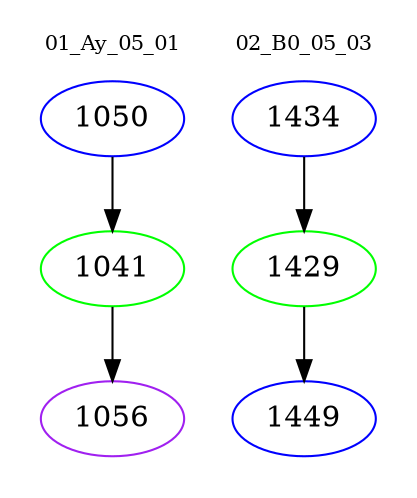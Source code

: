 digraph{
subgraph cluster_0 {
color = white
label = "01_Ay_05_01";
fontsize=10;
T0_1050 [label="1050", color="blue"]
T0_1050 -> T0_1041 [color="black"]
T0_1041 [label="1041", color="green"]
T0_1041 -> T0_1056 [color="black"]
T0_1056 [label="1056", color="purple"]
}
subgraph cluster_1 {
color = white
label = "02_B0_05_03";
fontsize=10;
T1_1434 [label="1434", color="blue"]
T1_1434 -> T1_1429 [color="black"]
T1_1429 [label="1429", color="green"]
T1_1429 -> T1_1449 [color="black"]
T1_1449 [label="1449", color="blue"]
}
}
